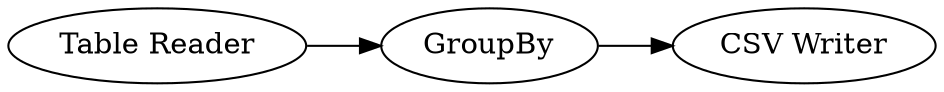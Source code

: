 digraph {
	13 -> 2
	2 -> 12
	13 [label="Table Reader"]
	2 [label=GroupBy]
	12 [label="CSV Writer"]
	rankdir=LR
}
